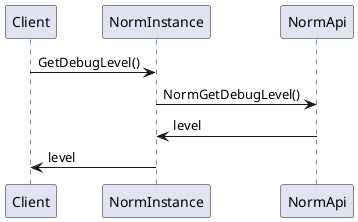 @startuml
Client -> NormInstance : GetDebugLevel()
NormInstance -> NormApi : NormGetDebugLevel()
NormInstance <- NormApi : level
Client <- NormInstance: level
@enduml